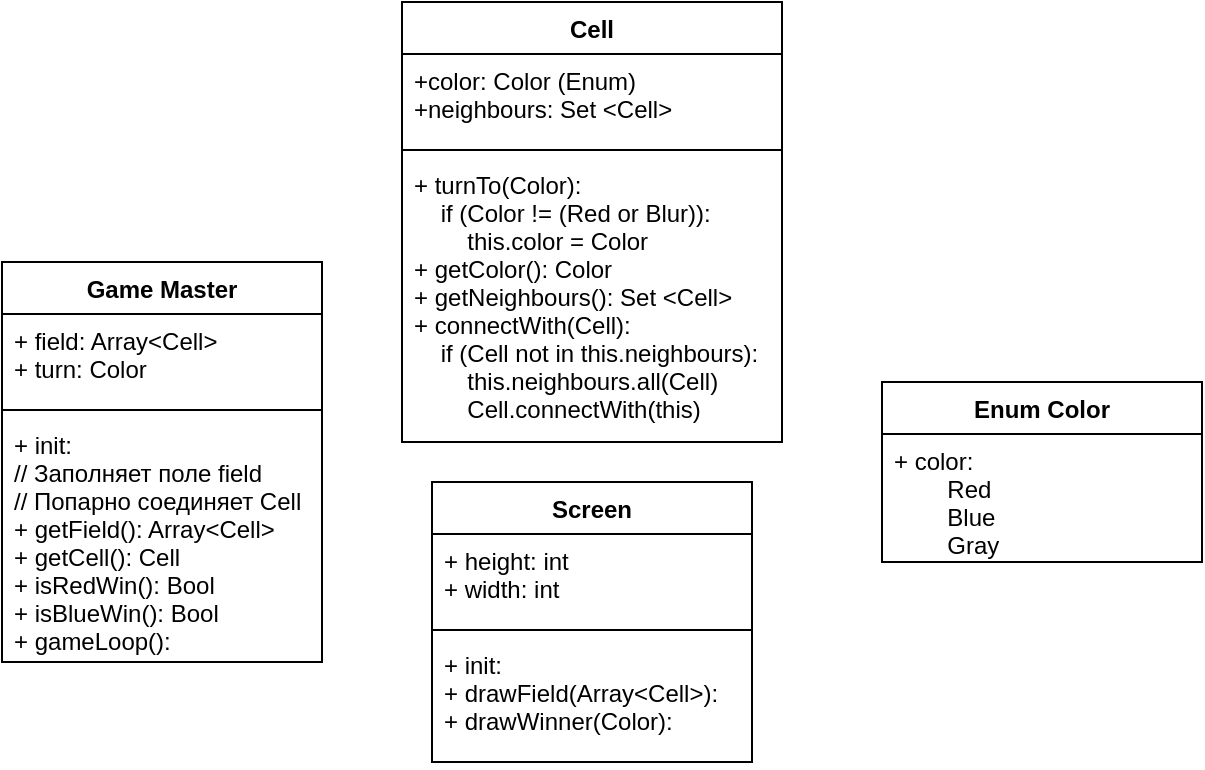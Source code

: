 <mxfile version="18.0.1" type="github">
  <diagram id="C5RBs43oDa-KdzZeNtuy" name="Page-1">
    <mxGraphModel dx="1408" dy="732" grid="1" gridSize="10" guides="1" tooltips="1" connect="1" arrows="1" fold="1" page="1" pageScale="1" pageWidth="827" pageHeight="1169" math="0" shadow="0">
      <root>
        <mxCell id="WIyWlLk6GJQsqaUBKTNV-0" />
        <mxCell id="WIyWlLk6GJQsqaUBKTNV-1" parent="WIyWlLk6GJQsqaUBKTNV-0" />
        <mxCell id="m7TDUAq4HLrlqVBmeRAz-1" value="Game Master" style="swimlane;fontStyle=1;align=center;verticalAlign=top;childLayout=stackLayout;horizontal=1;startSize=26;horizontalStack=0;resizeParent=1;resizeParentMax=0;resizeLast=0;collapsible=1;marginBottom=0;" parent="WIyWlLk6GJQsqaUBKTNV-1" vertex="1">
          <mxGeometry x="110" y="270" width="160" height="200" as="geometry" />
        </mxCell>
        <mxCell id="m7TDUAq4HLrlqVBmeRAz-2" value="+ field: Array&lt;Cell&gt;&#xa;+ turn: Color" style="text;strokeColor=none;fillColor=none;align=left;verticalAlign=top;spacingLeft=4;spacingRight=4;overflow=hidden;rotatable=0;points=[[0,0.5],[1,0.5]];portConstraint=eastwest;" parent="m7TDUAq4HLrlqVBmeRAz-1" vertex="1">
          <mxGeometry y="26" width="160" height="44" as="geometry" />
        </mxCell>
        <mxCell id="m7TDUAq4HLrlqVBmeRAz-3" value="" style="line;strokeWidth=1;fillColor=none;align=left;verticalAlign=middle;spacingTop=-1;spacingLeft=3;spacingRight=3;rotatable=0;labelPosition=right;points=[];portConstraint=eastwest;" parent="m7TDUAq4HLrlqVBmeRAz-1" vertex="1">
          <mxGeometry y="70" width="160" height="8" as="geometry" />
        </mxCell>
        <mxCell id="m7TDUAq4HLrlqVBmeRAz-4" value="+ init:&#xa;// Заполняет поле field&#xa;// Попарно соединяет Cell&#xa;+ getField(): Array&lt;Cell&gt;&#xa;+ getCell(): Cell&#xa;+ isRedWin(): Bool&#xa;+ isBlueWin(): Bool&#xa;+ gameLoop():" style="text;strokeColor=none;fillColor=none;align=left;verticalAlign=top;spacingLeft=4;spacingRight=4;overflow=hidden;rotatable=0;points=[[0,0.5],[1,0.5]];portConstraint=eastwest;" parent="m7TDUAq4HLrlqVBmeRAz-1" vertex="1">
          <mxGeometry y="78" width="160" height="122" as="geometry" />
        </mxCell>
        <mxCell id="m7TDUAq4HLrlqVBmeRAz-9" value="Cell" style="swimlane;fontStyle=1;align=center;verticalAlign=top;childLayout=stackLayout;horizontal=1;startSize=26;horizontalStack=0;resizeParent=1;resizeParentMax=0;resizeLast=0;collapsible=1;marginBottom=0;" parent="WIyWlLk6GJQsqaUBKTNV-1" vertex="1">
          <mxGeometry x="310" y="140" width="190" height="220" as="geometry" />
        </mxCell>
        <mxCell id="m7TDUAq4HLrlqVBmeRAz-10" value="+color: Color (Enum)&#xa;+neighbours: Set &lt;Cell&gt;" style="text;strokeColor=none;fillColor=none;align=left;verticalAlign=top;spacingLeft=4;spacingRight=4;overflow=hidden;rotatable=0;points=[[0,0.5],[1,0.5]];portConstraint=eastwest;" parent="m7TDUAq4HLrlqVBmeRAz-9" vertex="1">
          <mxGeometry y="26" width="190" height="44" as="geometry" />
        </mxCell>
        <mxCell id="m7TDUAq4HLrlqVBmeRAz-11" value="" style="line;strokeWidth=1;fillColor=none;align=left;verticalAlign=middle;spacingTop=-1;spacingLeft=3;spacingRight=3;rotatable=0;labelPosition=right;points=[];portConstraint=eastwest;" parent="m7TDUAq4HLrlqVBmeRAz-9" vertex="1">
          <mxGeometry y="70" width="190" height="8" as="geometry" />
        </mxCell>
        <mxCell id="m7TDUAq4HLrlqVBmeRAz-12" value="+ turnTo(Color):&#xa;    if (Color != (Red or Blur)):&#xa;        this.color = Color&#xa;+ getColor(): Color&#xa;+ getNeighbours(): Set &lt;Cell&gt;&#xa;+ connectWith(Cell):&#xa;    if (Cell not in this.neighbours):&#xa;        this.neighbours.all(Cell)&#xa;        Cell.connectWith(this)&#xa;&#xa;&#xa;&#xa;" style="text;strokeColor=none;fillColor=none;align=left;verticalAlign=top;spacingLeft=4;spacingRight=4;overflow=hidden;rotatable=0;points=[[0,0.5],[1,0.5]];portConstraint=eastwest;rounded=0;glass=0;sketch=0;shadow=0;" parent="m7TDUAq4HLrlqVBmeRAz-9" vertex="1">
          <mxGeometry y="78" width="190" height="142" as="geometry" />
        </mxCell>
        <mxCell id="tufgt-7-QQf4sDHpFplP-0" value="Enum Color" style="swimlane;fontStyle=1;align=center;verticalAlign=top;childLayout=stackLayout;horizontal=1;startSize=26;horizontalStack=0;resizeParent=1;resizeParentMax=0;resizeLast=0;collapsible=1;marginBottom=0;" parent="WIyWlLk6GJQsqaUBKTNV-1" vertex="1">
          <mxGeometry x="550" y="330" width="160" height="90" as="geometry" />
        </mxCell>
        <mxCell id="tufgt-7-QQf4sDHpFplP-1" value="+ color:&#xa;        Red&#xa;        Blue&#xa;        Gray&#xa;" style="text;strokeColor=none;fillColor=none;align=left;verticalAlign=top;spacingLeft=4;spacingRight=4;overflow=hidden;rotatable=0;points=[[0,0.5],[1,0.5]];portConstraint=eastwest;" parent="tufgt-7-QQf4sDHpFplP-0" vertex="1">
          <mxGeometry y="26" width="160" height="64" as="geometry" />
        </mxCell>
        <mxCell id="tufgt-7-QQf4sDHpFplP-12" value="Screen" style="swimlane;fontStyle=1;align=center;verticalAlign=top;childLayout=stackLayout;horizontal=1;startSize=26;horizontalStack=0;resizeParent=1;resizeParentMax=0;resizeLast=0;collapsible=1;marginBottom=0;" parent="WIyWlLk6GJQsqaUBKTNV-1" vertex="1">
          <mxGeometry x="325" y="380" width="160" height="140" as="geometry" />
        </mxCell>
        <mxCell id="tufgt-7-QQf4sDHpFplP-13" value="+ height: int&#xa;+ width: int" style="text;strokeColor=none;fillColor=none;align=left;verticalAlign=top;spacingLeft=4;spacingRight=4;overflow=hidden;rotatable=0;points=[[0,0.5],[1,0.5]];portConstraint=eastwest;" parent="tufgt-7-QQf4sDHpFplP-12" vertex="1">
          <mxGeometry y="26" width="160" height="44" as="geometry" />
        </mxCell>
        <mxCell id="tufgt-7-QQf4sDHpFplP-14" value="" style="line;strokeWidth=1;fillColor=none;align=left;verticalAlign=middle;spacingTop=-1;spacingLeft=3;spacingRight=3;rotatable=0;labelPosition=right;points=[];portConstraint=eastwest;" parent="tufgt-7-QQf4sDHpFplP-12" vertex="1">
          <mxGeometry y="70" width="160" height="8" as="geometry" />
        </mxCell>
        <mxCell id="tufgt-7-QQf4sDHpFplP-15" value="+ init:&#xa;+ drawField(Array&lt;Cell&gt;):&#xa;+ drawWinner(Color):&#xa;" style="text;strokeColor=none;fillColor=none;align=left;verticalAlign=top;spacingLeft=4;spacingRight=4;overflow=hidden;rotatable=0;points=[[0,0.5],[1,0.5]];portConstraint=eastwest;" parent="tufgt-7-QQf4sDHpFplP-12" vertex="1">
          <mxGeometry y="78" width="160" height="62" as="geometry" />
        </mxCell>
      </root>
    </mxGraphModel>
  </diagram>
</mxfile>
